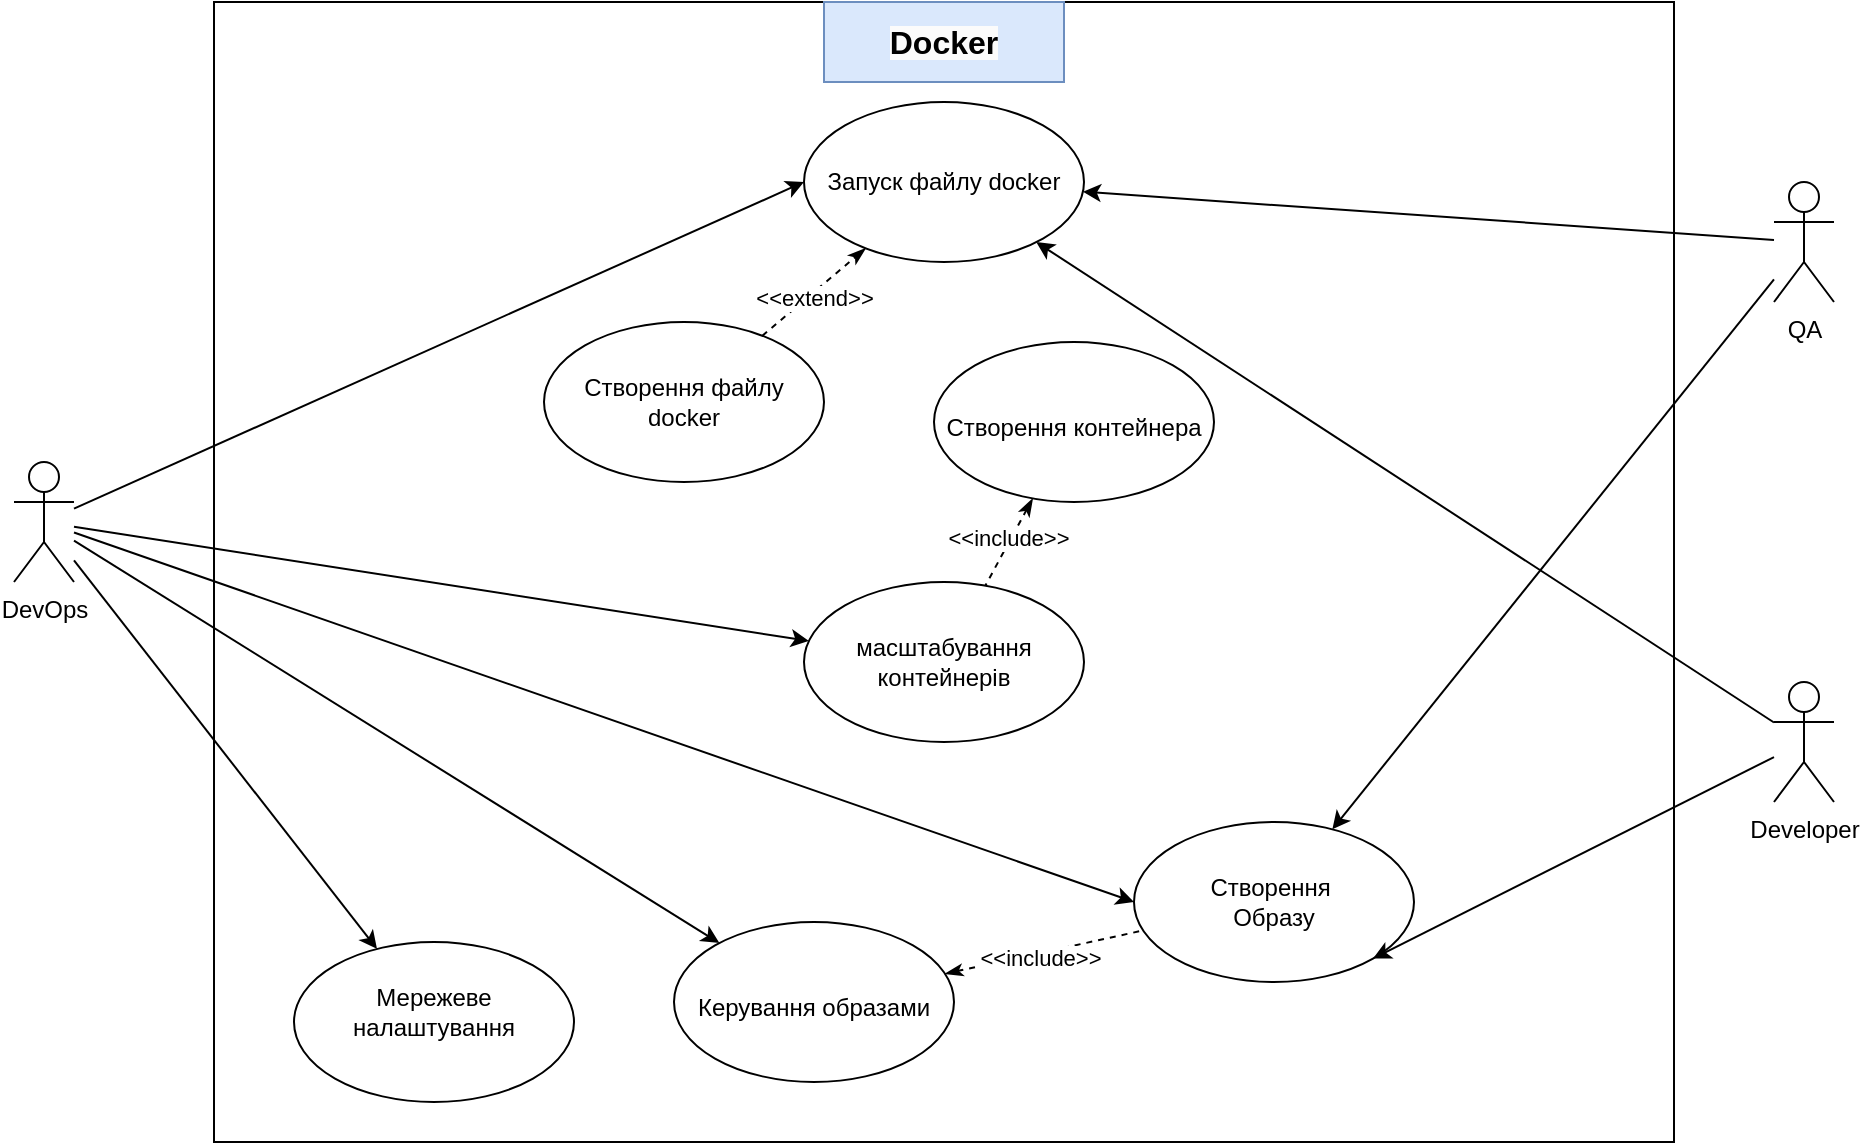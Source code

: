 <mxfile version="21.7.5" type="device">
  <diagram name="Page-1" id="e7e014a7-5840-1c2e-5031-d8a46d1fe8dd">
    <mxGraphModel dx="1104" dy="669" grid="1" gridSize="10" guides="1" tooltips="1" connect="1" arrows="1" fold="1" page="1" pageScale="1" pageWidth="1169" pageHeight="826" background="none" math="0" shadow="0">
      <root>
        <mxCell id="0" />
        <mxCell id="1" parent="0" />
        <mxCell id="w0cDLkH5MoBbtvGGuXS2-1" value="&lt;font style=&quot;font-size: 16px;&quot;&gt;&lt;br&gt;&lt;/font&gt;" style="rounded=0;whiteSpace=wrap;html=1;" vertex="1" parent="1">
          <mxGeometry x="270" y="110" width="730" height="570" as="geometry" />
        </mxCell>
        <mxCell id="w0cDLkH5MoBbtvGGuXS2-17" value="&lt;br&gt;&lt;br&gt;Створення контейнера" style="ellipse;whiteSpace=wrap;html=1;verticalAlign=top;" vertex="1" parent="1">
          <mxGeometry x="630" y="280" width="140" height="80" as="geometry" />
        </mxCell>
        <mxCell id="w0cDLkH5MoBbtvGGuXS2-19" value="&lt;br&gt;&lt;br&gt;Керування образами" style="ellipse;whiteSpace=wrap;html=1;verticalAlign=top;" vertex="1" parent="1">
          <mxGeometry x="500" y="570" width="140" height="80" as="geometry" />
        </mxCell>
        <mxCell id="w0cDLkH5MoBbtvGGuXS2-20" value="&lt;br&gt;Мережеве налаштування" style="ellipse;whiteSpace=wrap;html=1;verticalAlign=top;" vertex="1" parent="1">
          <mxGeometry x="310" y="580" width="140" height="80" as="geometry" />
        </mxCell>
        <mxCell id="w0cDLkH5MoBbtvGGuXS2-24" value="DevOps" style="shape=umlActor;verticalLabelPosition=bottom;verticalAlign=top;html=1;outlineConnect=0;" vertex="1" parent="1">
          <mxGeometry x="170" y="340" width="30" height="60" as="geometry" />
        </mxCell>
        <mxCell id="w0cDLkH5MoBbtvGGuXS2-29" value="масштабування&lt;br&gt;контейнерів" style="ellipse;whiteSpace=wrap;html=1;" vertex="1" parent="1">
          <mxGeometry x="565" y="400" width="140" height="80" as="geometry" />
        </mxCell>
        <mxCell id="w0cDLkH5MoBbtvGGuXS2-30" value="QA" style="shape=umlActor;verticalLabelPosition=bottom;verticalAlign=top;html=1;outlineConnect=0;" vertex="1" parent="1">
          <mxGeometry x="1050" y="200" width="30" height="60" as="geometry" />
        </mxCell>
        <mxCell id="w0cDLkH5MoBbtvGGuXS2-31" value="Developer" style="shape=umlActor;verticalLabelPosition=bottom;verticalAlign=top;html=1;outlineConnect=0;" vertex="1" parent="1">
          <mxGeometry x="1050" y="450" width="30" height="60" as="geometry" />
        </mxCell>
        <mxCell id="w0cDLkH5MoBbtvGGuXS2-32" value="&lt;b style=&quot;border-color: var(--border-color); color: rgb(0, 0, 0); font-family: Helvetica; font-size: 16px; font-style: normal; font-variant-ligatures: normal; font-variant-caps: normal; letter-spacing: normal; orphans: 2; text-align: center; text-indent: 0px; text-transform: none; widows: 2; word-spacing: 0px; -webkit-text-stroke-width: 0px; background-color: rgb(251, 251, 251); text-decoration-thickness: initial; text-decoration-style: initial; text-decoration-color: initial;&quot;&gt;Docker&lt;/b&gt;" style="rounded=0;whiteSpace=wrap;html=1;fillColor=#dae8fc;strokeColor=#6c8ebf;" vertex="1" parent="1">
          <mxGeometry x="575" y="110" width="120" height="40" as="geometry" />
        </mxCell>
        <mxCell id="w0cDLkH5MoBbtvGGuXS2-34" value="Створення&amp;nbsp;&lt;br&gt;Образу" style="ellipse;whiteSpace=wrap;html=1;" vertex="1" parent="1">
          <mxGeometry x="730" y="520" width="140" height="80" as="geometry" />
        </mxCell>
        <mxCell id="w0cDLkH5MoBbtvGGuXS2-35" value="Створення файлу docker" style="ellipse;whiteSpace=wrap;html=1;" vertex="1" parent="1">
          <mxGeometry x="435" y="270" width="140" height="80" as="geometry" />
        </mxCell>
        <mxCell id="w0cDLkH5MoBbtvGGuXS2-39" value="" style="endArrow=classic;html=1;rounded=0;entryX=0;entryY=0.5;entryDx=0;entryDy=0;" edge="1" parent="1" source="w0cDLkH5MoBbtvGGuXS2-24" target="w0cDLkH5MoBbtvGGuXS2-46">
          <mxGeometry width="50" height="50" relative="1" as="geometry">
            <mxPoint x="230" y="320" as="sourcePoint" />
            <mxPoint x="280" y="270" as="targetPoint" />
          </mxGeometry>
        </mxCell>
        <mxCell id="w0cDLkH5MoBbtvGGuXS2-40" value="" style="endArrow=classic;html=1;rounded=0;entryX=0;entryY=0.5;entryDx=0;entryDy=0;" edge="1" parent="1" source="w0cDLkH5MoBbtvGGuXS2-24" target="w0cDLkH5MoBbtvGGuXS2-34">
          <mxGeometry width="50" height="50" relative="1" as="geometry">
            <mxPoint x="230" y="378" as="sourcePoint" />
            <mxPoint x="430" y="220" as="targetPoint" />
          </mxGeometry>
        </mxCell>
        <mxCell id="w0cDLkH5MoBbtvGGuXS2-42" value="" style="endArrow=classic;html=1;rounded=0;" edge="1" parent="1" source="w0cDLkH5MoBbtvGGuXS2-24" target="w0cDLkH5MoBbtvGGuXS2-19">
          <mxGeometry width="50" height="50" relative="1" as="geometry">
            <mxPoint x="650" y="380" as="sourcePoint" />
            <mxPoint x="700" y="330" as="targetPoint" />
          </mxGeometry>
        </mxCell>
        <mxCell id="w0cDLkH5MoBbtvGGuXS2-43" value="" style="endArrow=classic;html=1;rounded=0;" edge="1" parent="1" source="w0cDLkH5MoBbtvGGuXS2-24" target="w0cDLkH5MoBbtvGGuXS2-20">
          <mxGeometry width="50" height="50" relative="1" as="geometry">
            <mxPoint x="180" y="367" as="sourcePoint" />
            <mxPoint x="456" y="495" as="targetPoint" />
          </mxGeometry>
        </mxCell>
        <mxCell id="w0cDLkH5MoBbtvGGuXS2-44" value="" style="endArrow=classic;html=1;rounded=0;" edge="1" parent="1" source="w0cDLkH5MoBbtvGGuXS2-31" target="w0cDLkH5MoBbtvGGuXS2-46">
          <mxGeometry width="50" height="50" relative="1" as="geometry">
            <mxPoint x="880" y="410" as="sourcePoint" />
            <mxPoint x="930" y="360" as="targetPoint" />
          </mxGeometry>
        </mxCell>
        <mxCell id="w0cDLkH5MoBbtvGGuXS2-46" value="Запуск файлу docker" style="ellipse;whiteSpace=wrap;html=1;" vertex="1" parent="1">
          <mxGeometry x="565" y="160" width="140" height="80" as="geometry" />
        </mxCell>
        <mxCell id="w0cDLkH5MoBbtvGGuXS2-47" value="" style="endArrow=classic;html=1;rounded=0;" edge="1" parent="1" source="w0cDLkH5MoBbtvGGuXS2-30" target="w0cDLkH5MoBbtvGGuXS2-46">
          <mxGeometry width="50" height="50" relative="1" as="geometry">
            <mxPoint x="1091" y="410" as="sourcePoint" />
            <mxPoint x="900" y="175" as="targetPoint" />
          </mxGeometry>
        </mxCell>
        <mxCell id="w0cDLkH5MoBbtvGGuXS2-48" value="" style="endArrow=classicThin;dashed=1;html=1;rounded=0;endFill=1;" edge="1" parent="1" source="w0cDLkH5MoBbtvGGuXS2-35" target="w0cDLkH5MoBbtvGGuXS2-46">
          <mxGeometry width="50" height="50" relative="1" as="geometry">
            <mxPoint x="570" y="260" as="sourcePoint" />
            <mxPoint x="620" y="210" as="targetPoint" />
          </mxGeometry>
        </mxCell>
        <mxCell id="w0cDLkH5MoBbtvGGuXS2-49" value="&amp;lt;&amp;lt;extend&amp;gt;&amp;gt;" style="edgeLabel;html=1;align=center;verticalAlign=middle;resizable=0;points=[];" vertex="1" connectable="0" parent="w0cDLkH5MoBbtvGGuXS2-48">
          <mxGeometry x="-0.05" y="-2" relative="1" as="geometry">
            <mxPoint as="offset" />
          </mxGeometry>
        </mxCell>
        <mxCell id="w0cDLkH5MoBbtvGGuXS2-51" value="" style="endArrow=classic;html=1;rounded=0;" edge="1" parent="1" source="w0cDLkH5MoBbtvGGuXS2-24" target="w0cDLkH5MoBbtvGGuXS2-29">
          <mxGeometry width="50" height="50" relative="1" as="geometry">
            <mxPoint x="210" y="374" as="sourcePoint" />
            <mxPoint x="660" y="200" as="targetPoint" />
          </mxGeometry>
        </mxCell>
        <mxCell id="w0cDLkH5MoBbtvGGuXS2-52" value="" style="endArrow=classic;html=1;rounded=0;entryX=1;entryY=1;entryDx=0;entryDy=0;" edge="1" parent="1" source="w0cDLkH5MoBbtvGGuXS2-31" target="w0cDLkH5MoBbtvGGuXS2-34">
          <mxGeometry width="50" height="50" relative="1" as="geometry">
            <mxPoint x="1060" y="477" as="sourcePoint" />
            <mxPoint x="769" y="233" as="targetPoint" />
          </mxGeometry>
        </mxCell>
        <mxCell id="w0cDLkH5MoBbtvGGuXS2-54" value="" style="endArrow=classic;html=1;rounded=0;" edge="1" parent="1" source="w0cDLkH5MoBbtvGGuXS2-30" target="w0cDLkH5MoBbtvGGuXS2-34">
          <mxGeometry width="50" height="50" relative="1" as="geometry">
            <mxPoint x="1060" y="239" as="sourcePoint" />
            <mxPoint x="714" y="215" as="targetPoint" />
          </mxGeometry>
        </mxCell>
        <mxCell id="w0cDLkH5MoBbtvGGuXS2-55" value="" style="endArrow=none;dashed=1;html=1;rounded=0;endFill=0;startArrow=classicThin;startFill=1;" edge="1" parent="1" source="w0cDLkH5MoBbtvGGuXS2-19" target="w0cDLkH5MoBbtvGGuXS2-34">
          <mxGeometry width="50" height="50" relative="1" as="geometry">
            <mxPoint x="594" y="580" as="sourcePoint" />
            <mxPoint x="594" y="530" as="targetPoint" />
          </mxGeometry>
        </mxCell>
        <mxCell id="w0cDLkH5MoBbtvGGuXS2-56" value="&amp;lt;&amp;lt;include&amp;gt;&amp;gt;" style="edgeLabel;html=1;align=center;verticalAlign=middle;resizable=0;points=[];" vertex="1" connectable="0" parent="w0cDLkH5MoBbtvGGuXS2-55">
          <mxGeometry x="-0.05" y="-2" relative="1" as="geometry">
            <mxPoint as="offset" />
          </mxGeometry>
        </mxCell>
        <mxCell id="w0cDLkH5MoBbtvGGuXS2-57" value="" style="endArrow=none;dashed=1;html=1;rounded=0;endFill=0;startArrow=classicThin;startFill=1;" edge="1" parent="1" source="w0cDLkH5MoBbtvGGuXS2-17" target="w0cDLkH5MoBbtvGGuXS2-29">
          <mxGeometry width="50" height="50" relative="1" as="geometry">
            <mxPoint x="603" y="461" as="sourcePoint" />
            <mxPoint x="575" y="400" as="targetPoint" />
          </mxGeometry>
        </mxCell>
        <mxCell id="w0cDLkH5MoBbtvGGuXS2-58" value="&amp;lt;&amp;lt;include&amp;gt;&amp;gt;" style="edgeLabel;html=1;align=center;verticalAlign=middle;resizable=0;points=[];" vertex="1" connectable="0" parent="w0cDLkH5MoBbtvGGuXS2-57">
          <mxGeometry x="-0.05" y="-2" relative="1" as="geometry">
            <mxPoint as="offset" />
          </mxGeometry>
        </mxCell>
      </root>
    </mxGraphModel>
  </diagram>
</mxfile>
